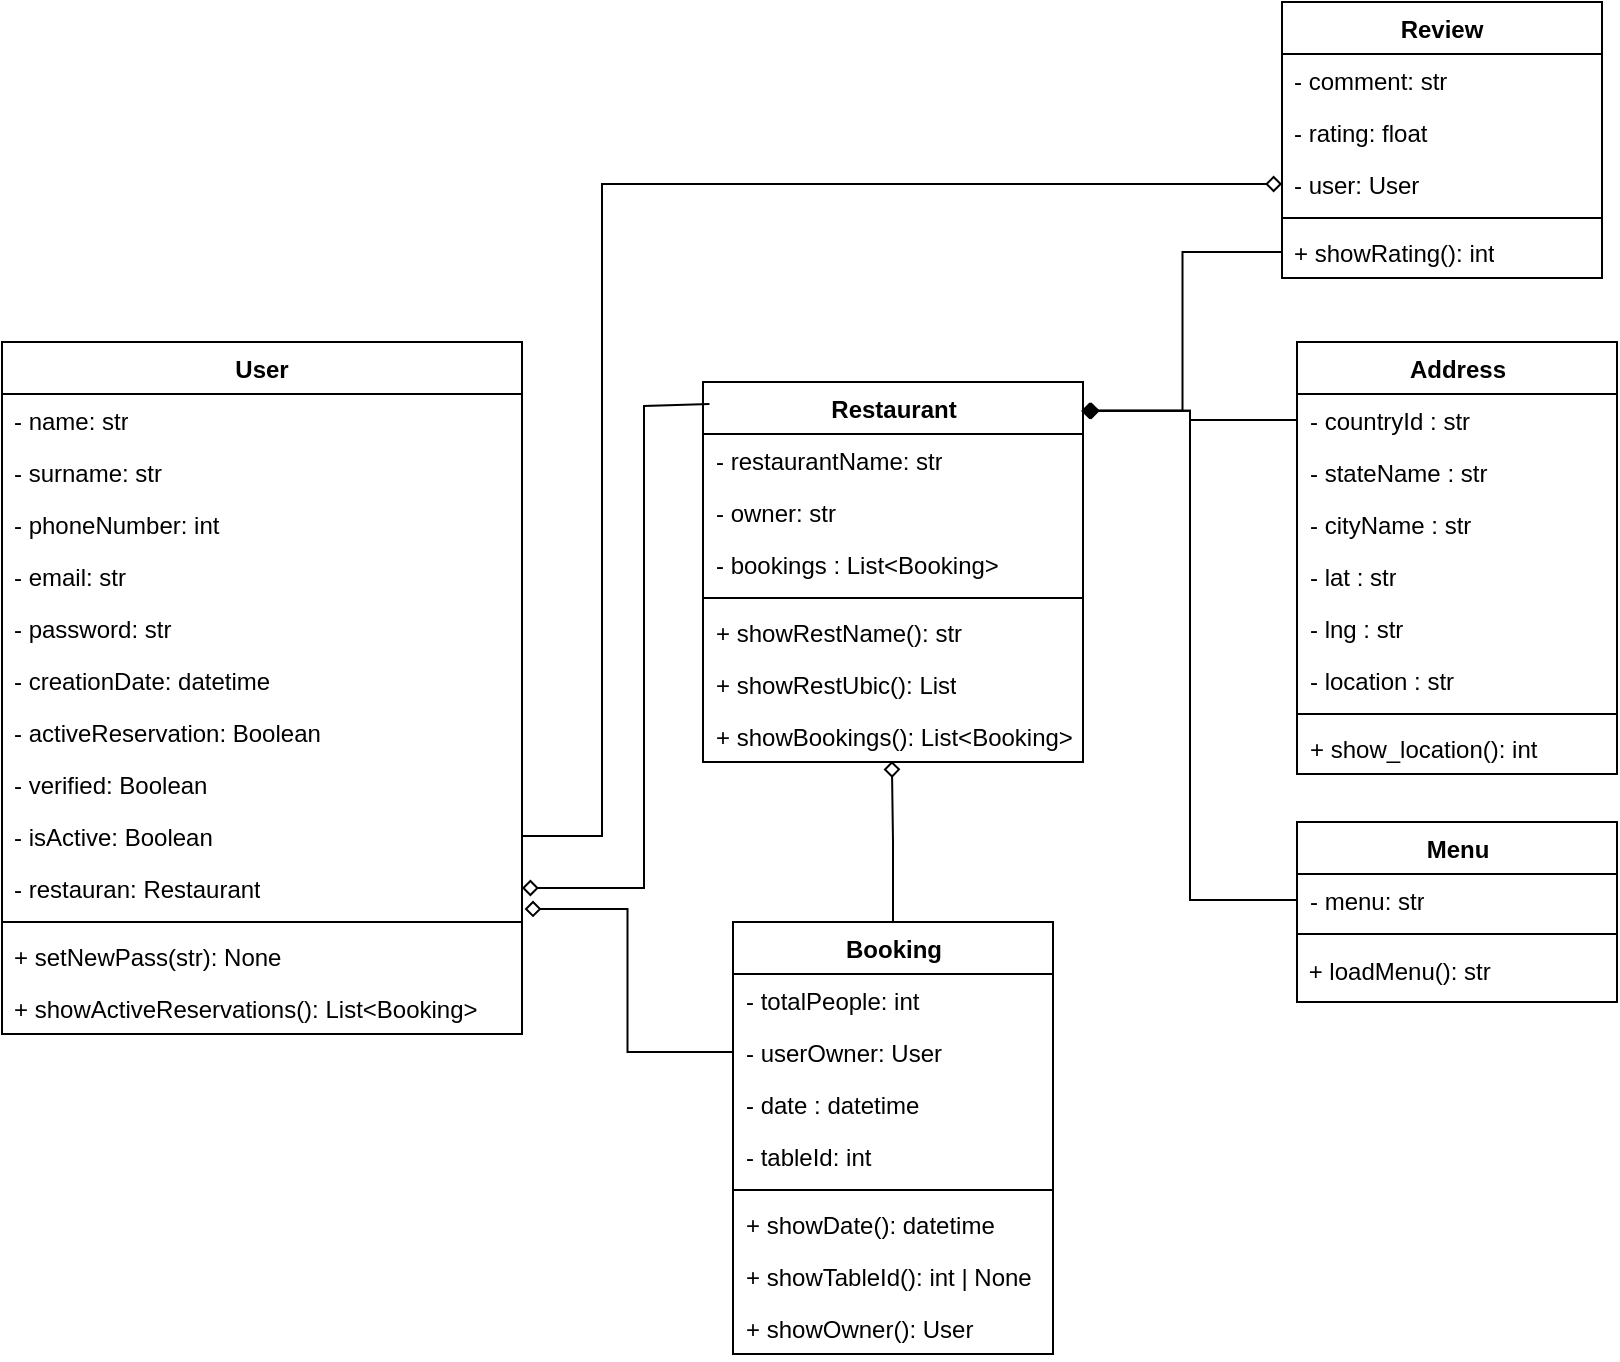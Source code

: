 <mxfile version="24.7.8">
  <diagram name="Página-1" id="8ZdArYGul9QatVS0jMv-">
    <mxGraphModel dx="926" dy="491" grid="1" gridSize="10" guides="1" tooltips="1" connect="1" arrows="1" fold="1" page="1" pageScale="1" pageWidth="827" pageHeight="1169" math="0" shadow="0">
      <root>
        <mxCell id="0" />
        <mxCell id="1" parent="0" />
        <mxCell id="PSwp_qyJuQMBtLB4TeYe-1" value="User" style="swimlane;fontStyle=1;align=center;verticalAlign=top;childLayout=stackLayout;horizontal=1;startSize=26;horizontalStack=0;resizeParent=1;resizeParentMax=0;resizeLast=0;collapsible=1;marginBottom=0;whiteSpace=wrap;html=1;" parent="1" vertex="1">
          <mxGeometry x="10" y="340" width="260" height="346" as="geometry" />
        </mxCell>
        <mxCell id="PSwp_qyJuQMBtLB4TeYe-2" value="- name: str&lt;div&gt;&lt;br&gt;&lt;/div&gt;" style="text;strokeColor=none;fillColor=none;align=left;verticalAlign=top;spacingLeft=4;spacingRight=4;overflow=hidden;rotatable=0;points=[[0,0.5],[1,0.5]];portConstraint=eastwest;whiteSpace=wrap;html=1;" parent="PSwp_qyJuQMBtLB4TeYe-1" vertex="1">
          <mxGeometry y="26" width="260" height="26" as="geometry" />
        </mxCell>
        <mxCell id="PSwp_qyJuQMBtLB4TeYe-10" value="- surname: str" style="text;strokeColor=none;fillColor=none;align=left;verticalAlign=top;spacingLeft=4;spacingRight=4;overflow=hidden;rotatable=0;points=[[0,0.5],[1,0.5]];portConstraint=eastwest;whiteSpace=wrap;html=1;" parent="PSwp_qyJuQMBtLB4TeYe-1" vertex="1">
          <mxGeometry y="52" width="260" height="26" as="geometry" />
        </mxCell>
        <mxCell id="PSwp_qyJuQMBtLB4TeYe-19" value="- phoneNumber: int" style="text;strokeColor=none;fillColor=none;align=left;verticalAlign=top;spacingLeft=4;spacingRight=4;overflow=hidden;rotatable=0;points=[[0,0.5],[1,0.5]];portConstraint=eastwest;whiteSpace=wrap;html=1;" parent="PSwp_qyJuQMBtLB4TeYe-1" vertex="1">
          <mxGeometry y="78" width="260" height="26" as="geometry" />
        </mxCell>
        <mxCell id="PSwp_qyJuQMBtLB4TeYe-20" value="- email: str" style="text;strokeColor=none;fillColor=none;align=left;verticalAlign=top;spacingLeft=4;spacingRight=4;overflow=hidden;rotatable=0;points=[[0,0.5],[1,0.5]];portConstraint=eastwest;whiteSpace=wrap;html=1;" parent="PSwp_qyJuQMBtLB4TeYe-1" vertex="1">
          <mxGeometry y="104" width="260" height="26" as="geometry" />
        </mxCell>
        <mxCell id="SSPqmMdkql79XfDX4rlu-1" value="- password: str" style="text;strokeColor=none;fillColor=none;align=left;verticalAlign=top;spacingLeft=4;spacingRight=4;overflow=hidden;rotatable=0;points=[[0,0.5],[1,0.5]];portConstraint=eastwest;whiteSpace=wrap;html=1;" parent="PSwp_qyJuQMBtLB4TeYe-1" vertex="1">
          <mxGeometry y="130" width="260" height="26" as="geometry" />
        </mxCell>
        <mxCell id="u9jObDeAoTQxBukGpKn2-5" value="- creationDate: datetime" style="text;strokeColor=none;fillColor=none;align=left;verticalAlign=top;spacingLeft=4;spacingRight=4;overflow=hidden;rotatable=0;points=[[0,0.5],[1,0.5]];portConstraint=eastwest;whiteSpace=wrap;html=1;" parent="PSwp_qyJuQMBtLB4TeYe-1" vertex="1">
          <mxGeometry y="156" width="260" height="26" as="geometry" />
        </mxCell>
        <mxCell id="u9jObDeAoTQxBukGpKn2-7" value="- activeReservation: Boolean" style="text;strokeColor=none;fillColor=none;align=left;verticalAlign=top;spacingLeft=4;spacingRight=4;overflow=hidden;rotatable=0;points=[[0,0.5],[1,0.5]];portConstraint=eastwest;whiteSpace=wrap;html=1;" parent="PSwp_qyJuQMBtLB4TeYe-1" vertex="1">
          <mxGeometry y="182" width="260" height="26" as="geometry" />
        </mxCell>
        <mxCell id="u9jObDeAoTQxBukGpKn2-1" value="- verified: Boolean" style="text;strokeColor=none;fillColor=none;align=left;verticalAlign=top;spacingLeft=4;spacingRight=4;overflow=hidden;rotatable=0;points=[[0,0.5],[1,0.5]];portConstraint=eastwest;whiteSpace=wrap;html=1;" parent="PSwp_qyJuQMBtLB4TeYe-1" vertex="1">
          <mxGeometry y="208" width="260" height="26" as="geometry" />
        </mxCell>
        <mxCell id="u9jObDeAoTQxBukGpKn2-4" value="- isActive: Boolean" style="text;strokeColor=none;fillColor=none;align=left;verticalAlign=top;spacingLeft=4;spacingRight=4;overflow=hidden;rotatable=0;points=[[0,0.5],[1,0.5]];portConstraint=eastwest;whiteSpace=wrap;html=1;" parent="PSwp_qyJuQMBtLB4TeYe-1" vertex="1">
          <mxGeometry y="234" width="260" height="26" as="geometry" />
        </mxCell>
        <mxCell id="olt9s4ofZX-XMPhWl_jI-4" value="- restauran: Restaurant" style="text;strokeColor=none;fillColor=none;align=left;verticalAlign=top;spacingLeft=4;spacingRight=4;overflow=hidden;rotatable=0;points=[[0,0.5],[1,0.5]];portConstraint=eastwest;whiteSpace=wrap;html=1;" vertex="1" parent="PSwp_qyJuQMBtLB4TeYe-1">
          <mxGeometry y="260" width="260" height="26" as="geometry" />
        </mxCell>
        <mxCell id="PSwp_qyJuQMBtLB4TeYe-3" value="" style="line;strokeWidth=1;fillColor=none;align=left;verticalAlign=middle;spacingTop=-1;spacingLeft=3;spacingRight=3;rotatable=0;labelPosition=right;points=[];portConstraint=eastwest;strokeColor=inherit;" parent="PSwp_qyJuQMBtLB4TeYe-1" vertex="1">
          <mxGeometry y="286" width="260" height="8" as="geometry" />
        </mxCell>
        <mxCell id="PSwp_qyJuQMBtLB4TeYe-4" value="+ setNewPass(str): None" style="text;strokeColor=none;fillColor=none;align=left;verticalAlign=top;spacingLeft=4;spacingRight=4;overflow=hidden;rotatable=0;points=[[0,0.5],[1,0.5]];portConstraint=eastwest;whiteSpace=wrap;html=1;" parent="PSwp_qyJuQMBtLB4TeYe-1" vertex="1">
          <mxGeometry y="294" width="260" height="26" as="geometry" />
        </mxCell>
        <mxCell id="U5mmHSAbEl81Xjpd4yBz-21" value="+ showActiveReservations(): List&amp;lt;Booking&amp;gt;" style="text;strokeColor=none;fillColor=none;align=left;verticalAlign=top;spacingLeft=4;spacingRight=4;overflow=hidden;rotatable=0;points=[[0,0.5],[1,0.5]];portConstraint=eastwest;whiteSpace=wrap;html=1;" parent="PSwp_qyJuQMBtLB4TeYe-1" vertex="1">
          <mxGeometry y="320" width="260" height="26" as="geometry" />
        </mxCell>
        <mxCell id="PSwp_qyJuQMBtLB4TeYe-44" value="Menu" style="swimlane;fontStyle=1;align=center;verticalAlign=top;childLayout=stackLayout;horizontal=1;startSize=26;horizontalStack=0;resizeParent=1;resizeParentMax=0;resizeLast=0;collapsible=1;marginBottom=0;whiteSpace=wrap;html=1;" parent="1" vertex="1">
          <mxGeometry x="657.5" y="580" width="160" height="90" as="geometry" />
        </mxCell>
        <mxCell id="PSwp_qyJuQMBtLB4TeYe-48" value="- menu: str" style="text;strokeColor=none;fillColor=none;align=left;verticalAlign=top;spacingLeft=4;spacingRight=4;overflow=hidden;rotatable=0;points=[[0,0.5],[1,0.5]];portConstraint=eastwest;whiteSpace=wrap;html=1;" parent="PSwp_qyJuQMBtLB4TeYe-44" vertex="1">
          <mxGeometry y="26" width="160" height="26" as="geometry" />
        </mxCell>
        <mxCell id="PSwp_qyJuQMBtLB4TeYe-46" value="" style="line;strokeWidth=1;fillColor=none;align=left;verticalAlign=middle;spacingTop=-1;spacingLeft=3;spacingRight=3;rotatable=0;labelPosition=right;points=[];portConstraint=eastwest;strokeColor=inherit;" parent="PSwp_qyJuQMBtLB4TeYe-44" vertex="1">
          <mxGeometry y="52" width="160" height="8" as="geometry" />
        </mxCell>
        <mxCell id="olt9s4ofZX-XMPhWl_jI-54" value="&amp;nbsp;+ loadMenu(): str" style="text;html=1;align=left;verticalAlign=middle;resizable=0;points=[];autosize=1;strokeColor=none;fillColor=none;" vertex="1" parent="PSwp_qyJuQMBtLB4TeYe-44">
          <mxGeometry y="60" width="160" height="30" as="geometry" />
        </mxCell>
        <mxCell id="PSwp_qyJuQMBtLB4TeYe-52" value="Address" style="swimlane;fontStyle=1;align=center;verticalAlign=top;childLayout=stackLayout;horizontal=1;startSize=26;horizontalStack=0;resizeParent=1;resizeParentMax=0;resizeLast=0;collapsible=1;marginBottom=0;whiteSpace=wrap;html=1;" parent="1" vertex="1">
          <mxGeometry x="657.5" y="340" width="160" height="216" as="geometry" />
        </mxCell>
        <mxCell id="PSwp_qyJuQMBtLB4TeYe-56" value="- countryId : str" style="text;strokeColor=none;fillColor=none;align=left;verticalAlign=top;spacingLeft=4;spacingRight=4;overflow=hidden;rotatable=0;points=[[0,0.5],[1,0.5]];portConstraint=eastwest;whiteSpace=wrap;html=1;" parent="PSwp_qyJuQMBtLB4TeYe-52" vertex="1">
          <mxGeometry y="26" width="160" height="26" as="geometry" />
        </mxCell>
        <mxCell id="PSwp_qyJuQMBtLB4TeYe-58" value="- stateName : str" style="text;strokeColor=none;fillColor=none;align=left;verticalAlign=top;spacingLeft=4;spacingRight=4;overflow=hidden;rotatable=0;points=[[0,0.5],[1,0.5]];portConstraint=eastwest;whiteSpace=wrap;html=1;" parent="PSwp_qyJuQMBtLB4TeYe-52" vertex="1">
          <mxGeometry y="52" width="160" height="26" as="geometry" />
        </mxCell>
        <mxCell id="PSwp_qyJuQMBtLB4TeYe-60" value="- cityName : str" style="text;strokeColor=none;fillColor=none;align=left;verticalAlign=top;spacingLeft=4;spacingRight=4;overflow=hidden;rotatable=0;points=[[0,0.5],[1,0.5]];portConstraint=eastwest;whiteSpace=wrap;html=1;" parent="PSwp_qyJuQMBtLB4TeYe-52" vertex="1">
          <mxGeometry y="78" width="160" height="26" as="geometry" />
        </mxCell>
        <mxCell id="PSwp_qyJuQMBtLB4TeYe-59" value="- lat : str" style="text;strokeColor=none;fillColor=none;align=left;verticalAlign=top;spacingLeft=4;spacingRight=4;overflow=hidden;rotatable=0;points=[[0,0.5],[1,0.5]];portConstraint=eastwest;whiteSpace=wrap;html=1;" parent="PSwp_qyJuQMBtLB4TeYe-52" vertex="1">
          <mxGeometry y="104" width="160" height="26" as="geometry" />
        </mxCell>
        <mxCell id="SSPqmMdkql79XfDX4rlu-2" value="- lng : str" style="text;strokeColor=none;fillColor=none;align=left;verticalAlign=top;spacingLeft=4;spacingRight=4;overflow=hidden;rotatable=0;points=[[0,0.5],[1,0.5]];portConstraint=eastwest;whiteSpace=wrap;html=1;" parent="PSwp_qyJuQMBtLB4TeYe-52" vertex="1">
          <mxGeometry y="130" width="160" height="26" as="geometry" />
        </mxCell>
        <mxCell id="SSPqmMdkql79XfDX4rlu-3" value="- location : str" style="text;strokeColor=none;fillColor=none;align=left;verticalAlign=top;spacingLeft=4;spacingRight=4;overflow=hidden;rotatable=0;points=[[0,0.5],[1,0.5]];portConstraint=eastwest;whiteSpace=wrap;html=1;" parent="PSwp_qyJuQMBtLB4TeYe-52" vertex="1">
          <mxGeometry y="156" width="160" height="26" as="geometry" />
        </mxCell>
        <mxCell id="PSwp_qyJuQMBtLB4TeYe-54" value="" style="line;strokeWidth=1;fillColor=none;align=left;verticalAlign=middle;spacingTop=-1;spacingLeft=3;spacingRight=3;rotatable=0;labelPosition=right;points=[];portConstraint=eastwest;strokeColor=inherit;" parent="PSwp_qyJuQMBtLB4TeYe-52" vertex="1">
          <mxGeometry y="182" width="160" height="8" as="geometry" />
        </mxCell>
        <mxCell id="PSwp_qyJuQMBtLB4TeYe-55" value="+ show_location(): int" style="text;strokeColor=none;fillColor=none;align=left;verticalAlign=top;spacingLeft=4;spacingRight=4;overflow=hidden;rotatable=0;points=[[0,0.5],[1,0.5]];portConstraint=eastwest;whiteSpace=wrap;html=1;" parent="PSwp_qyJuQMBtLB4TeYe-52" vertex="1">
          <mxGeometry y="190" width="160" height="26" as="geometry" />
        </mxCell>
        <mxCell id="u9jObDeAoTQxBukGpKn2-18" style="edgeStyle=orthogonalEdgeStyle;rounded=0;orthogonalLoop=1;jettySize=auto;html=1;entryX=0;entryY=0.5;entryDx=0;entryDy=0;endArrow=none;endFill=0;startArrow=diamondThin;startFill=0;" parent="1" edge="1">
          <mxGeometry relative="1" as="geometry" />
        </mxCell>
        <mxCell id="u9jObDeAoTQxBukGpKn2-21" style="edgeStyle=orthogonalEdgeStyle;rounded=0;orthogonalLoop=1;jettySize=auto;html=1;endArrow=diamondThin;endFill=1;" parent="1" edge="1">
          <mxGeometry relative="1" as="geometry" />
        </mxCell>
        <mxCell id="U5mmHSAbEl81Xjpd4yBz-5" style="edgeStyle=orthogonalEdgeStyle;rounded=0;orthogonalLoop=1;jettySize=auto;html=1;entryX=1;entryY=0.5;entryDx=0;entryDy=0;startArrow=none;startFill=0;endArrow=diamond;endFill=1;" parent="1" edge="1">
          <mxGeometry relative="1" as="geometry" />
        </mxCell>
        <mxCell id="U5mmHSAbEl81Xjpd4yBz-17" value="Restaurant" style="swimlane;fontStyle=1;align=center;verticalAlign=top;childLayout=stackLayout;horizontal=1;startSize=26;horizontalStack=0;resizeParent=1;resizeParentMax=0;resizeLast=0;collapsible=1;marginBottom=0;whiteSpace=wrap;html=1;" parent="1" vertex="1">
          <mxGeometry x="360.5" y="360" width="190" height="190" as="geometry" />
        </mxCell>
        <mxCell id="U5mmHSAbEl81Xjpd4yBz-18" value="- restaurantName: str&lt;div&gt;&lt;br&gt;&lt;/div&gt;" style="text;strokeColor=none;fillColor=none;align=left;verticalAlign=top;spacingLeft=4;spacingRight=4;overflow=hidden;rotatable=0;points=[[0,0.5],[1,0.5]];portConstraint=eastwest;whiteSpace=wrap;html=1;" parent="U5mmHSAbEl81Xjpd4yBz-17" vertex="1">
          <mxGeometry y="26" width="190" height="26" as="geometry" />
        </mxCell>
        <mxCell id="olt9s4ofZX-XMPhWl_jI-14" value="- owner: str" style="text;strokeColor=none;fillColor=none;align=left;verticalAlign=top;spacingLeft=4;spacingRight=4;overflow=hidden;rotatable=0;points=[[0,0.5],[1,0.5]];portConstraint=eastwest;whiteSpace=wrap;html=1;" vertex="1" parent="U5mmHSAbEl81Xjpd4yBz-17">
          <mxGeometry y="52" width="190" height="26" as="geometry" />
        </mxCell>
        <mxCell id="olt9s4ofZX-XMPhWl_jI-18" value="- bookings : List&amp;lt;Booking&amp;gt;" style="text;strokeColor=none;fillColor=none;align=left;verticalAlign=top;spacingLeft=4;spacingRight=4;overflow=hidden;rotatable=0;points=[[0,0.5],[1,0.5]];portConstraint=eastwest;whiteSpace=wrap;html=1;" vertex="1" parent="U5mmHSAbEl81Xjpd4yBz-17">
          <mxGeometry y="78" width="190" height="26" as="geometry" />
        </mxCell>
        <mxCell id="U5mmHSAbEl81Xjpd4yBz-19" value="" style="line;strokeWidth=1;fillColor=none;align=left;verticalAlign=middle;spacingTop=-1;spacingLeft=3;spacingRight=3;rotatable=0;labelPosition=right;points=[];portConstraint=eastwest;strokeColor=inherit;" parent="U5mmHSAbEl81Xjpd4yBz-17" vertex="1">
          <mxGeometry y="104" width="190" height="8" as="geometry" />
        </mxCell>
        <mxCell id="U5mmHSAbEl81Xjpd4yBz-20" value="+ showRestName(): str" style="text;strokeColor=none;fillColor=none;align=left;verticalAlign=top;spacingLeft=4;spacingRight=4;overflow=hidden;rotatable=0;points=[[0,0.5],[1,0.5]];portConstraint=eastwest;whiteSpace=wrap;html=1;" parent="U5mmHSAbEl81Xjpd4yBz-17" vertex="1">
          <mxGeometry y="112" width="190" height="26" as="geometry" />
        </mxCell>
        <mxCell id="U5mmHSAbEl81Xjpd4yBz-25" value="+ showRestUbic(): List" style="text;strokeColor=none;fillColor=none;align=left;verticalAlign=top;spacingLeft=4;spacingRight=4;overflow=hidden;rotatable=0;points=[[0,0.5],[1,0.5]];portConstraint=eastwest;whiteSpace=wrap;html=1;" parent="U5mmHSAbEl81Xjpd4yBz-17" vertex="1">
          <mxGeometry y="138" width="190" height="26" as="geometry" />
        </mxCell>
        <mxCell id="U5mmHSAbEl81Xjpd4yBz-38" value="+ showBookings(): List&amp;lt;Booking&amp;gt;" style="text;strokeColor=none;fillColor=none;align=left;verticalAlign=top;spacingLeft=4;spacingRight=4;overflow=hidden;rotatable=0;points=[[0,0.5],[1,0.5]];portConstraint=eastwest;whiteSpace=wrap;html=1;" parent="U5mmHSAbEl81Xjpd4yBz-17" vertex="1">
          <mxGeometry y="164" width="190" height="26" as="geometry" />
        </mxCell>
        <mxCell id="U5mmHSAbEl81Xjpd4yBz-30" value="Booking" style="swimlane;fontStyle=1;align=center;verticalAlign=top;childLayout=stackLayout;horizontal=1;startSize=26;horizontalStack=0;resizeParent=1;resizeParentMax=0;resizeLast=0;collapsible=1;marginBottom=0;whiteSpace=wrap;html=1;" parent="1" vertex="1">
          <mxGeometry x="375.5" y="630" width="160" height="216" as="geometry" />
        </mxCell>
        <mxCell id="U5mmHSAbEl81Xjpd4yBz-31" value="- totalPeople: int" style="text;strokeColor=none;fillColor=none;align=left;verticalAlign=top;spacingLeft=4;spacingRight=4;overflow=hidden;rotatable=0;points=[[0,0.5],[1,0.5]];portConstraint=eastwest;whiteSpace=wrap;html=1;" parent="U5mmHSAbEl81Xjpd4yBz-30" vertex="1">
          <mxGeometry y="26" width="160" height="26" as="geometry" />
        </mxCell>
        <mxCell id="olt9s4ofZX-XMPhWl_jI-42" value="- userOwner: User" style="text;strokeColor=none;fillColor=none;align=left;verticalAlign=top;spacingLeft=4;spacingRight=4;overflow=hidden;rotatable=0;points=[[0,0.5],[1,0.5]];portConstraint=eastwest;whiteSpace=wrap;html=1;" vertex="1" parent="U5mmHSAbEl81Xjpd4yBz-30">
          <mxGeometry y="52" width="160" height="26" as="geometry" />
        </mxCell>
        <mxCell id="U5mmHSAbEl81Xjpd4yBz-34" value="- date : datetime" style="text;strokeColor=none;fillColor=none;align=left;verticalAlign=top;spacingLeft=4;spacingRight=4;overflow=hidden;rotatable=0;points=[[0,0.5],[1,0.5]];portConstraint=eastwest;whiteSpace=wrap;html=1;" parent="U5mmHSAbEl81Xjpd4yBz-30" vertex="1">
          <mxGeometry y="78" width="160" height="26" as="geometry" />
        </mxCell>
        <mxCell id="U5mmHSAbEl81Xjpd4yBz-35" value="- tableId: int" style="text;strokeColor=none;fillColor=none;align=left;verticalAlign=top;spacingLeft=4;spacingRight=4;overflow=hidden;rotatable=0;points=[[0,0.5],[1,0.5]];portConstraint=eastwest;whiteSpace=wrap;html=1;" parent="U5mmHSAbEl81Xjpd4yBz-30" vertex="1">
          <mxGeometry y="104" width="160" height="26" as="geometry" />
        </mxCell>
        <mxCell id="U5mmHSAbEl81Xjpd4yBz-32" value="" style="line;strokeWidth=1;fillColor=none;align=left;verticalAlign=middle;spacingTop=-1;spacingLeft=3;spacingRight=3;rotatable=0;labelPosition=right;points=[];portConstraint=eastwest;strokeColor=inherit;" parent="U5mmHSAbEl81Xjpd4yBz-30" vertex="1">
          <mxGeometry y="130" width="160" height="8" as="geometry" />
        </mxCell>
        <mxCell id="olt9s4ofZX-XMPhWl_jI-46" value="+ showDate(): datetime" style="text;strokeColor=none;fillColor=none;align=left;verticalAlign=top;spacingLeft=4;spacingRight=4;overflow=hidden;rotatable=0;points=[[0,0.5],[1,0.5]];portConstraint=eastwest;whiteSpace=wrap;html=1;" vertex="1" parent="U5mmHSAbEl81Xjpd4yBz-30">
          <mxGeometry y="138" width="160" height="26" as="geometry" />
        </mxCell>
        <mxCell id="olt9s4ofZX-XMPhWl_jI-47" value="+ showTableId(): int | None" style="text;strokeColor=none;fillColor=none;align=left;verticalAlign=top;spacingLeft=4;spacingRight=4;overflow=hidden;rotatable=0;points=[[0,0.5],[1,0.5]];portConstraint=eastwest;whiteSpace=wrap;html=1;" vertex="1" parent="U5mmHSAbEl81Xjpd4yBz-30">
          <mxGeometry y="164" width="160" height="26" as="geometry" />
        </mxCell>
        <mxCell id="olt9s4ofZX-XMPhWl_jI-48" value="+ showOwner(): User" style="text;strokeColor=none;fillColor=none;align=left;verticalAlign=top;spacingLeft=4;spacingRight=4;overflow=hidden;rotatable=0;points=[[0,0.5],[1,0.5]];portConstraint=eastwest;whiteSpace=wrap;html=1;" vertex="1" parent="U5mmHSAbEl81Xjpd4yBz-30">
          <mxGeometry y="190" width="160" height="26" as="geometry" />
        </mxCell>
        <mxCell id="olt9s4ofZX-XMPhWl_jI-20" style="edgeStyle=orthogonalEdgeStyle;rounded=0;orthogonalLoop=1;jettySize=auto;html=1;entryX=1;entryY=0.5;entryDx=0;entryDy=0;exitX=0.017;exitY=0.058;exitDx=0;exitDy=0;exitPerimeter=0;endArrow=diamond;endFill=0;" edge="1" parent="1" source="U5mmHSAbEl81Xjpd4yBz-17" target="olt9s4ofZX-XMPhWl_jI-4">
          <mxGeometry relative="1" as="geometry">
            <Array as="points">
              <mxPoint x="331" y="372" />
              <mxPoint x="331" y="613" />
            </Array>
          </mxGeometry>
        </mxCell>
        <mxCell id="olt9s4ofZX-XMPhWl_jI-26" style="edgeStyle=orthogonalEdgeStyle;rounded=0;orthogonalLoop=1;jettySize=auto;html=1;entryX=1;entryY=0.5;entryDx=0;entryDy=0;" edge="1" parent="1" source="PSwp_qyJuQMBtLB4TeYe-59" target="U5mmHSAbEl81Xjpd4yBz-42">
          <mxGeometry relative="1" as="geometry" />
        </mxCell>
        <mxCell id="olt9s4ofZX-XMPhWl_jI-28" style="edgeStyle=orthogonalEdgeStyle;rounded=0;orthogonalLoop=1;jettySize=auto;html=1;entryX=0.497;entryY=0.982;entryDx=0;entryDy=0;entryPerimeter=0;endArrow=diamond;endFill=0;" edge="1" parent="1" source="U5mmHSAbEl81Xjpd4yBz-30" target="U5mmHSAbEl81Xjpd4yBz-38">
          <mxGeometry relative="1" as="geometry" />
        </mxCell>
        <mxCell id="olt9s4ofZX-XMPhWl_jI-27" style="edgeStyle=orthogonalEdgeStyle;rounded=0;orthogonalLoop=1;jettySize=auto;html=1;entryX=1;entryY=0.5;entryDx=0;entryDy=0;" edge="1" parent="1" source="PSwp_qyJuQMBtLB4TeYe-45" target="U5mmHSAbEl81Xjpd4yBz-42">
          <mxGeometry relative="1" as="geometry">
            <mxPoint x="600.5" y="490" as="targetPoint" />
          </mxGeometry>
        </mxCell>
        <mxCell id="olt9s4ofZX-XMPhWl_jI-39" style="edgeStyle=orthogonalEdgeStyle;rounded=0;orthogonalLoop=1;jettySize=auto;html=1;entryX=0.999;entryY=0.762;entryDx=0;entryDy=0;entryPerimeter=0;endArrow=diamond;endFill=1;" edge="1" parent="1" source="PSwp_qyJuQMBtLB4TeYe-45" target="olt9s4ofZX-XMPhWl_jI-18">
          <mxGeometry relative="1" as="geometry">
            <Array as="points">
              <mxPoint x="610" y="619" />
              <mxPoint x="610" y="458" />
            </Array>
          </mxGeometry>
        </mxCell>
        <mxCell id="olt9s4ofZX-XMPhWl_jI-44" style="edgeStyle=orthogonalEdgeStyle;rounded=0;orthogonalLoop=1;jettySize=auto;html=1;entryX=1.005;entryY=0.903;entryDx=0;entryDy=0;entryPerimeter=0;endArrow=diamond;endFill=0;" edge="1" parent="1" source="olt9s4ofZX-XMPhWl_jI-42" target="olt9s4ofZX-XMPhWl_jI-4">
          <mxGeometry relative="1" as="geometry" />
        </mxCell>
        <mxCell id="olt9s4ofZX-XMPhWl_jI-50" style="edgeStyle=orthogonalEdgeStyle;rounded=0;orthogonalLoop=1;jettySize=auto;html=1;entryX=0.995;entryY=0.076;entryDx=0;entryDy=0;entryPerimeter=0;endArrow=diamond;endFill=1;" edge="1" parent="1" source="PSwp_qyJuQMBtLB4TeYe-48" target="U5mmHSAbEl81Xjpd4yBz-17">
          <mxGeometry relative="1" as="geometry" />
        </mxCell>
        <mxCell id="olt9s4ofZX-XMPhWl_jI-53" style="edgeStyle=orthogonalEdgeStyle;rounded=0;orthogonalLoop=1;jettySize=auto;html=1;entryX=1;entryY=0.076;entryDx=0;entryDy=0;entryPerimeter=0;endArrow=diamond;endFill=1;" edge="1" parent="1" source="PSwp_qyJuQMBtLB4TeYe-56" target="U5mmHSAbEl81Xjpd4yBz-17">
          <mxGeometry relative="1" as="geometry" />
        </mxCell>
        <mxCell id="olt9s4ofZX-XMPhWl_jI-56" value="Review" style="swimlane;fontStyle=1;align=center;verticalAlign=top;childLayout=stackLayout;horizontal=1;startSize=26;horizontalStack=0;resizeParent=1;resizeParentMax=0;resizeLast=0;collapsible=1;marginBottom=0;whiteSpace=wrap;html=1;" vertex="1" parent="1">
          <mxGeometry x="650" y="170" width="160" height="138" as="geometry" />
        </mxCell>
        <mxCell id="olt9s4ofZX-XMPhWl_jI-57" value="- comment: str" style="text;strokeColor=none;fillColor=none;align=left;verticalAlign=top;spacingLeft=4;spacingRight=4;overflow=hidden;rotatable=0;points=[[0,0.5],[1,0.5]];portConstraint=eastwest;whiteSpace=wrap;html=1;" vertex="1" parent="olt9s4ofZX-XMPhWl_jI-56">
          <mxGeometry y="26" width="160" height="26" as="geometry" />
        </mxCell>
        <mxCell id="olt9s4ofZX-XMPhWl_jI-60" value="- rating: float" style="text;strokeColor=none;fillColor=none;align=left;verticalAlign=top;spacingLeft=4;spacingRight=4;overflow=hidden;rotatable=0;points=[[0,0.5],[1,0.5]];portConstraint=eastwest;whiteSpace=wrap;html=1;" vertex="1" parent="olt9s4ofZX-XMPhWl_jI-56">
          <mxGeometry y="52" width="160" height="26" as="geometry" />
        </mxCell>
        <mxCell id="olt9s4ofZX-XMPhWl_jI-61" value="- user: User" style="text;strokeColor=none;fillColor=none;align=left;verticalAlign=top;spacingLeft=4;spacingRight=4;overflow=hidden;rotatable=0;points=[[0,0.5],[1,0.5]];portConstraint=eastwest;whiteSpace=wrap;html=1;" vertex="1" parent="olt9s4ofZX-XMPhWl_jI-56">
          <mxGeometry y="78" width="160" height="26" as="geometry" />
        </mxCell>
        <mxCell id="olt9s4ofZX-XMPhWl_jI-58" value="" style="line;strokeWidth=1;fillColor=none;align=left;verticalAlign=middle;spacingTop=-1;spacingLeft=3;spacingRight=3;rotatable=0;labelPosition=right;points=[];portConstraint=eastwest;strokeColor=inherit;" vertex="1" parent="olt9s4ofZX-XMPhWl_jI-56">
          <mxGeometry y="104" width="160" height="8" as="geometry" />
        </mxCell>
        <mxCell id="olt9s4ofZX-XMPhWl_jI-59" value="+ showRating(): int" style="text;strokeColor=none;fillColor=none;align=left;verticalAlign=top;spacingLeft=4;spacingRight=4;overflow=hidden;rotatable=0;points=[[0,0.5],[1,0.5]];portConstraint=eastwest;whiteSpace=wrap;html=1;" vertex="1" parent="olt9s4ofZX-XMPhWl_jI-56">
          <mxGeometry y="112" width="160" height="26" as="geometry" />
        </mxCell>
        <mxCell id="olt9s4ofZX-XMPhWl_jI-62" style="edgeStyle=orthogonalEdgeStyle;rounded=0;orthogonalLoop=1;jettySize=auto;html=1;entryX=0;entryY=0.5;entryDx=0;entryDy=0;endArrow=diamond;endFill=0;" edge="1" parent="1" source="u9jObDeAoTQxBukGpKn2-4" target="olt9s4ofZX-XMPhWl_jI-61">
          <mxGeometry relative="1" as="geometry">
            <Array as="points">
              <mxPoint x="310" y="587" />
              <mxPoint x="310" y="261" />
            </Array>
          </mxGeometry>
        </mxCell>
        <mxCell id="olt9s4ofZX-XMPhWl_jI-64" style="edgeStyle=orthogonalEdgeStyle;rounded=0;orthogonalLoop=1;jettySize=auto;html=1;entryX=0.998;entryY=0.076;entryDx=0;entryDy=0;entryPerimeter=0;endArrow=diamond;endFill=1;" edge="1" parent="1" source="olt9s4ofZX-XMPhWl_jI-59" target="U5mmHSAbEl81Xjpd4yBz-17">
          <mxGeometry relative="1" as="geometry" />
        </mxCell>
      </root>
    </mxGraphModel>
  </diagram>
</mxfile>
